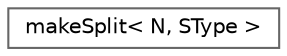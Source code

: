 digraph "类继承关系图"
{
 // LATEX_PDF_SIZE
  bgcolor="transparent";
  edge [fontname=Helvetica,fontsize=10,labelfontname=Helvetica,labelfontsize=10];
  node [fontname=Helvetica,fontsize=10,shape=box,height=0.2,width=0.4];
  rankdir="LR";
  Node0 [id="Node000000",label="makeSplit\< N, SType \>",height=0.2,width=0.4,color="grey40", fillcolor="white", style="filled",URL="$classmake_split.html",tooltip=" "];
}
